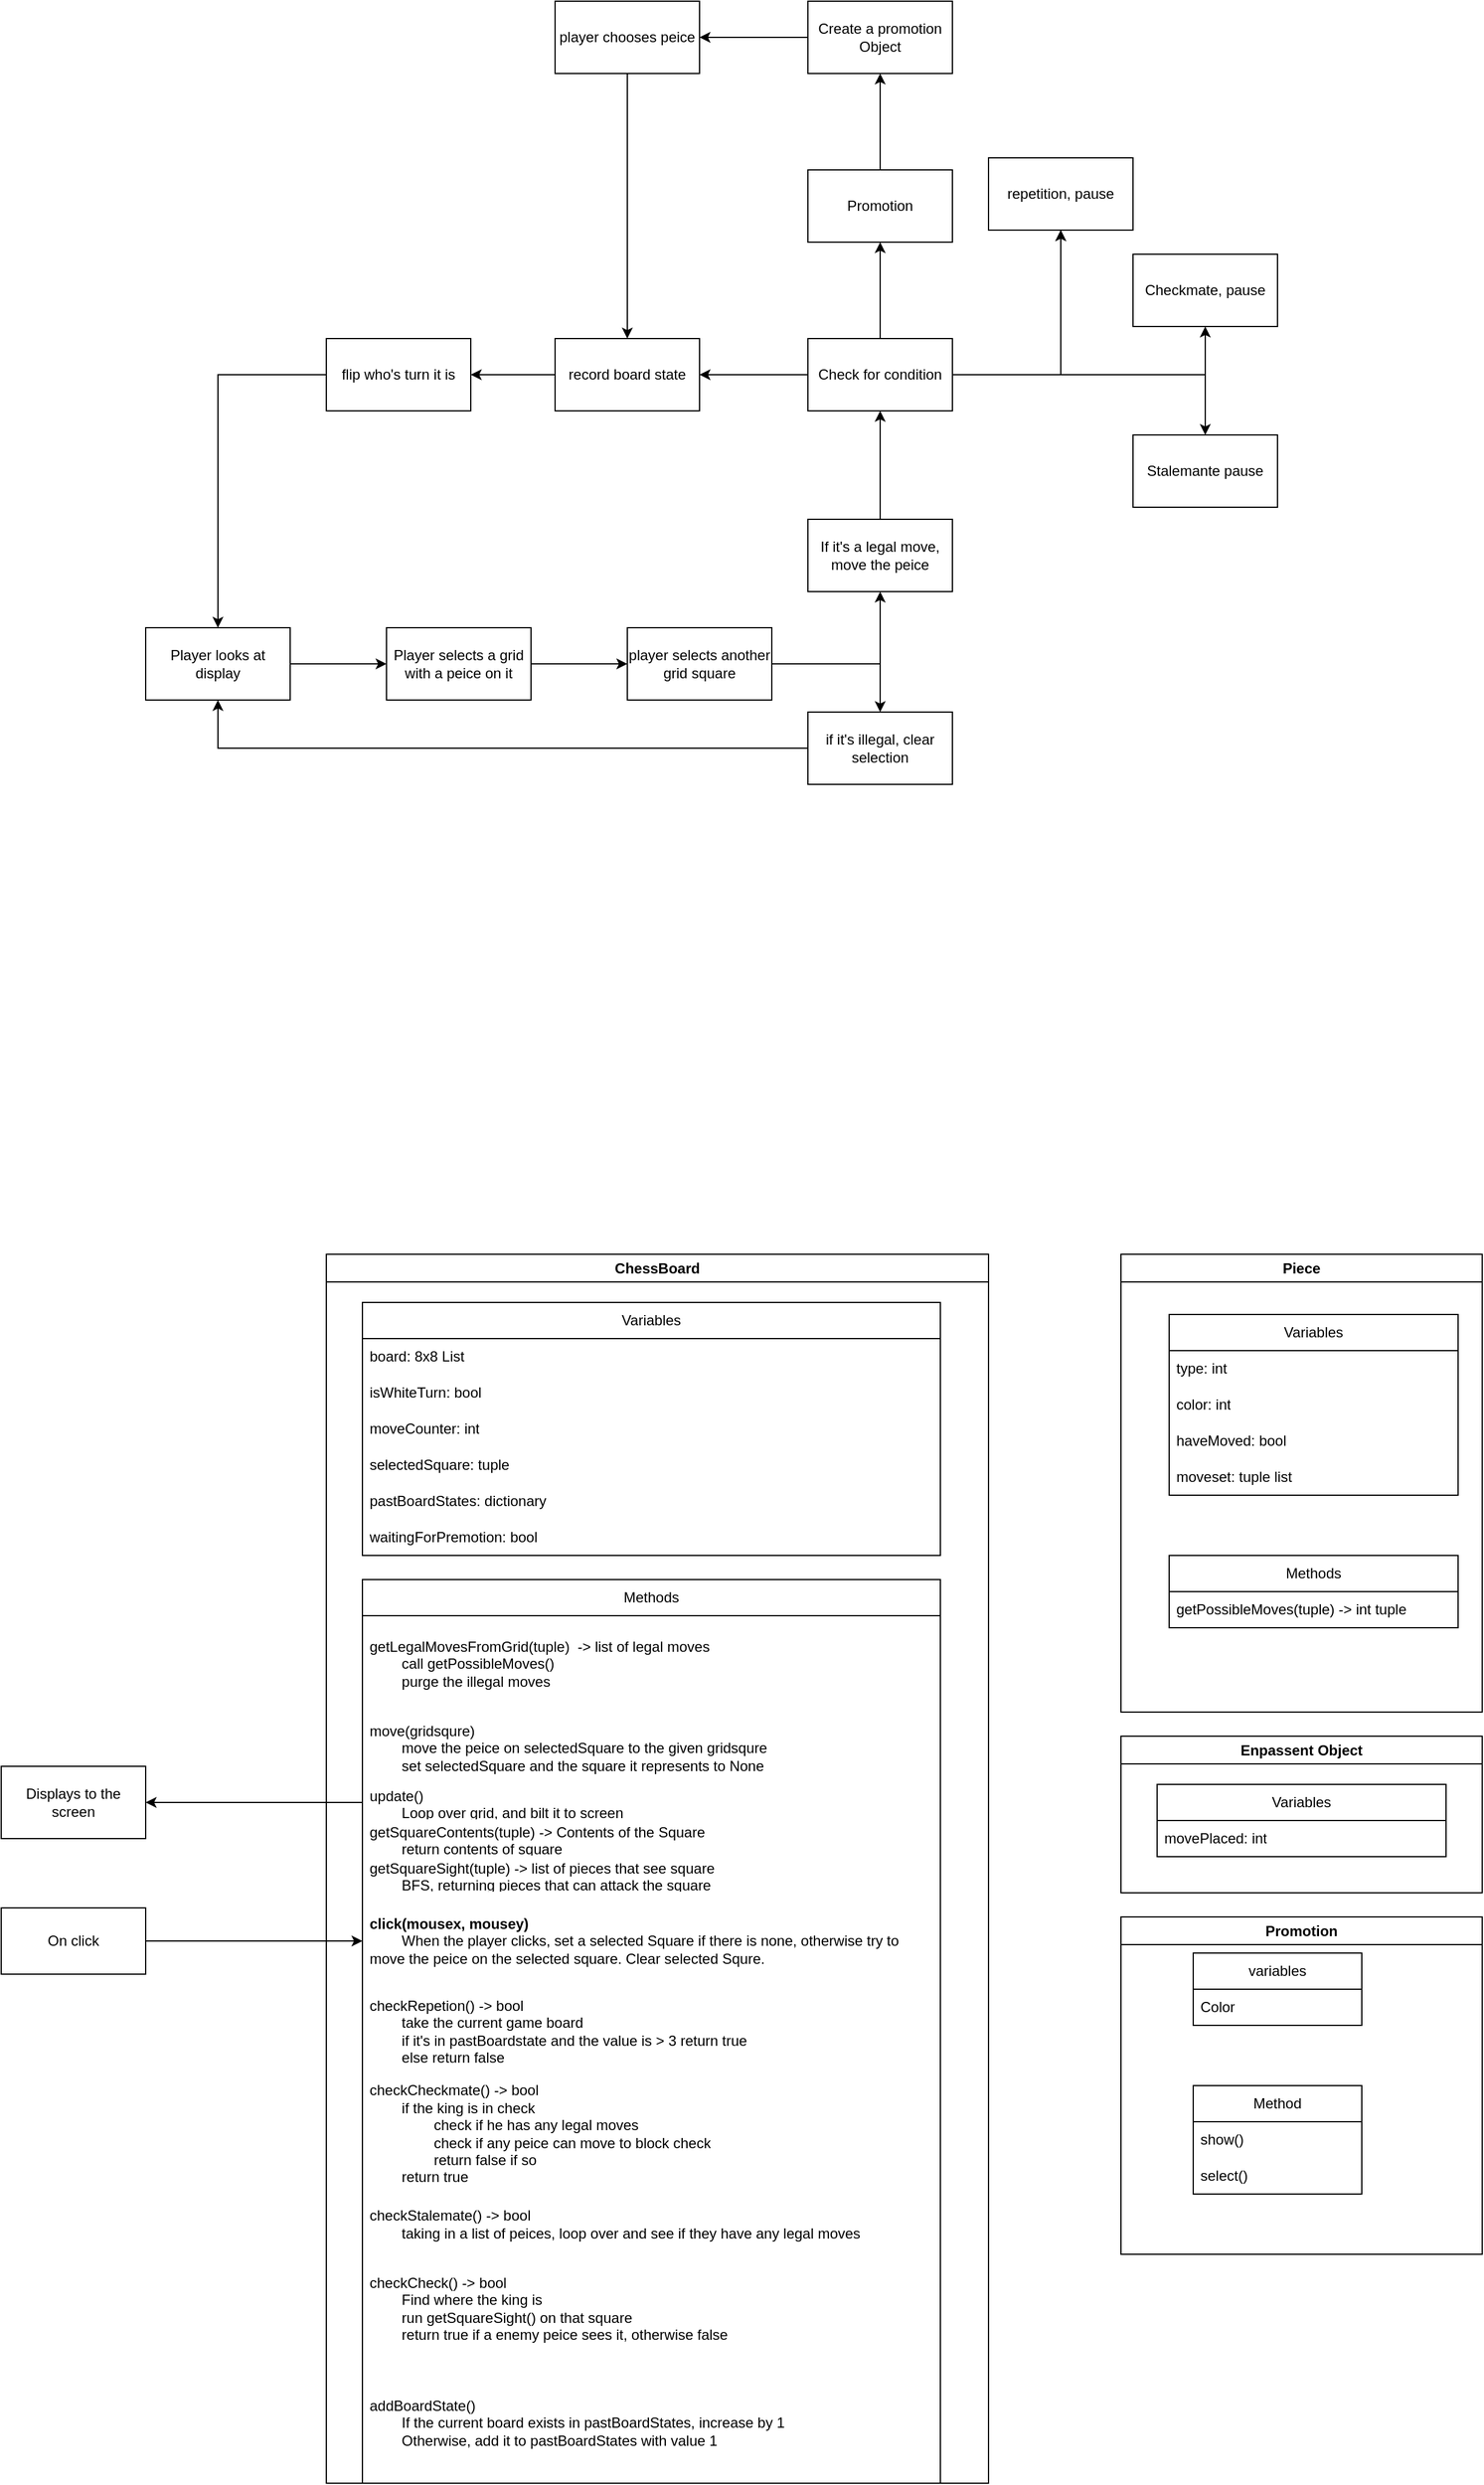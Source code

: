 <mxfile version="24.7.8">
  <diagram name="Page-1" id="t9a5m_bKD9C-yNpvmvKL">
    <mxGraphModel dx="2762" dy="2225" grid="1" gridSize="10" guides="1" tooltips="1" connect="1" arrows="1" fold="1" page="1" pageScale="1" pageWidth="850" pageHeight="1100" math="0" shadow="0">
      <root>
        <mxCell id="0" />
        <mxCell id="1" parent="0" />
        <mxCell id="ldxb-2AIBdacw099OIL1-1" value="ChessBoard" style="swimlane;whiteSpace=wrap;html=1;" parent="1" vertex="1">
          <mxGeometry x="20" y="130" width="550" height="1020" as="geometry" />
        </mxCell>
        <mxCell id="ldxb-2AIBdacw099OIL1-3" value="Variables" style="swimlane;fontStyle=0;childLayout=stackLayout;horizontal=1;startSize=30;horizontalStack=0;resizeParent=1;resizeParentMax=0;resizeLast=0;collapsible=1;marginBottom=0;whiteSpace=wrap;html=1;" parent="ldxb-2AIBdacw099OIL1-1" vertex="1">
          <mxGeometry x="30" y="40" width="480" height="210" as="geometry" />
        </mxCell>
        <mxCell id="ldxb-2AIBdacw099OIL1-4" value="&lt;span style=&quot;text-align: center;&quot;&gt;board: 8x8 List&lt;/span&gt;" style="text;strokeColor=none;fillColor=none;align=left;verticalAlign=middle;spacingLeft=4;spacingRight=4;overflow=hidden;points=[[0,0.5],[1,0.5]];portConstraint=eastwest;rotatable=0;whiteSpace=wrap;html=1;" parent="ldxb-2AIBdacw099OIL1-3" vertex="1">
          <mxGeometry y="30" width="480" height="30" as="geometry" />
        </mxCell>
        <mxCell id="ldxb-2AIBdacw099OIL1-5" value="isWhiteTurn: bool" style="text;strokeColor=none;fillColor=none;align=left;verticalAlign=middle;spacingLeft=4;spacingRight=4;overflow=hidden;points=[[0,0.5],[1,0.5]];portConstraint=eastwest;rotatable=0;whiteSpace=wrap;html=1;" parent="ldxb-2AIBdacw099OIL1-3" vertex="1">
          <mxGeometry y="60" width="480" height="30" as="geometry" />
        </mxCell>
        <mxCell id="-uUJqwtiMHV1rLsQDE5Y-2" value="moveCounter: int" style="text;strokeColor=none;fillColor=none;align=left;verticalAlign=middle;spacingLeft=4;spacingRight=4;overflow=hidden;points=[[0,0.5],[1,0.5]];portConstraint=eastwest;rotatable=0;whiteSpace=wrap;html=1;" parent="ldxb-2AIBdacw099OIL1-3" vertex="1">
          <mxGeometry y="90" width="480" height="30" as="geometry" />
        </mxCell>
        <mxCell id="Rdf7iIx9nlK6P8x9TiHN-3" value="selectedSquare: tuple" style="text;strokeColor=none;fillColor=none;align=left;verticalAlign=middle;spacingLeft=4;spacingRight=4;overflow=hidden;points=[[0,0.5],[1,0.5]];portConstraint=eastwest;rotatable=0;whiteSpace=wrap;html=1;" vertex="1" parent="ldxb-2AIBdacw099OIL1-3">
          <mxGeometry y="120" width="480" height="30" as="geometry" />
        </mxCell>
        <mxCell id="Rdf7iIx9nlK6P8x9TiHN-7" value="pastBoardStates: dictionary" style="text;strokeColor=none;fillColor=none;align=left;verticalAlign=middle;spacingLeft=4;spacingRight=4;overflow=hidden;points=[[0,0.5],[1,0.5]];portConstraint=eastwest;rotatable=0;whiteSpace=wrap;html=1;" vertex="1" parent="ldxb-2AIBdacw099OIL1-3">
          <mxGeometry y="150" width="480" height="30" as="geometry" />
        </mxCell>
        <mxCell id="Rdf7iIx9nlK6P8x9TiHN-54" value="waitingForPremotion: bool" style="text;strokeColor=none;fillColor=none;align=left;verticalAlign=middle;spacingLeft=4;spacingRight=4;overflow=hidden;points=[[0,0.5],[1,0.5]];portConstraint=eastwest;rotatable=0;whiteSpace=wrap;html=1;" vertex="1" parent="ldxb-2AIBdacw099OIL1-3">
          <mxGeometry y="180" width="480" height="30" as="geometry" />
        </mxCell>
        <mxCell id="ldxb-2AIBdacw099OIL1-7" value="Methods" style="swimlane;fontStyle=0;childLayout=stackLayout;horizontal=1;startSize=30;horizontalStack=0;resizeParent=1;resizeParentMax=0;resizeLast=0;collapsible=1;marginBottom=0;whiteSpace=wrap;html=1;" parent="ldxb-2AIBdacw099OIL1-1" vertex="1">
          <mxGeometry x="30" y="270" width="480" height="750" as="geometry" />
        </mxCell>
        <mxCell id="ldxb-2AIBdacw099OIL1-8" value="&lt;span style=&quot;text-align: center; text-wrap: nowrap;&quot;&gt;getLegalMovesFromGrid(tuple)&amp;nbsp; -&amp;gt; list of legal moves&lt;br&gt;&lt;/span&gt;&lt;span style=&quot;text-align: center;&quot;&gt;&lt;span style=&quot;white-space: pre;&quot;&gt;&#x9;&lt;/span&gt;call getPossibleMoves()&lt;br&gt;&lt;span style=&quot;white-space: pre;&quot;&gt;&#x9;&lt;/span&gt;purge the illegal moves&lt;br&gt;&lt;/span&gt;" style="text;strokeColor=none;fillColor=none;align=left;verticalAlign=middle;spacingLeft=4;spacingRight=4;overflow=hidden;points=[[0,0.5],[1,0.5]];portConstraint=eastwest;rotatable=0;whiteSpace=wrap;html=1;" parent="ldxb-2AIBdacw099OIL1-7" vertex="1">
          <mxGeometry y="30" width="480" height="80" as="geometry" />
        </mxCell>
        <mxCell id="-uUJqwtiMHV1rLsQDE5Y-7" value="move(gridsqure)&lt;br&gt;&lt;span style=&quot;white-space: pre;&quot;&gt;&#x9;&lt;/span&gt;move the peice on selectedSquare to the given gridsqure&lt;br&gt;&lt;span style=&quot;white-space: pre;&quot;&gt;&#x9;&lt;/span&gt;set selectedSquare&amp;nbsp;and the square it represents to None" style="text;strokeColor=none;fillColor=none;align=left;verticalAlign=middle;spacingLeft=4;spacingRight=4;overflow=hidden;points=[[0,0.5],[1,0.5]];portConstraint=eastwest;rotatable=0;whiteSpace=wrap;html=1;" parent="ldxb-2AIBdacw099OIL1-7" vertex="1">
          <mxGeometry y="110" width="480" height="60" as="geometry" />
        </mxCell>
        <mxCell id="-uUJqwtiMHV1rLsQDE5Y-6" value="update()&lt;br&gt;&lt;span style=&quot;white-space: pre;&quot;&gt;&#x9;&lt;/span&gt;Loop over grid, and bilt it to screen" style="text;strokeColor=none;fillColor=none;align=left;verticalAlign=middle;spacingLeft=4;spacingRight=4;overflow=hidden;points=[[0,0.5],[1,0.5]];portConstraint=eastwest;rotatable=0;whiteSpace=wrap;html=1;" parent="ldxb-2AIBdacw099OIL1-7" vertex="1">
          <mxGeometry y="170" width="480" height="30" as="geometry" />
        </mxCell>
        <mxCell id="-uUJqwtiMHV1rLsQDE5Y-21" value="getSquareContents(tuple) -&amp;gt; Contents of the Square&lt;span style=&quot;white-space: pre;&quot;&gt;&#x9;&lt;/span&gt;&lt;div&gt;&lt;span style=&quot;white-space: pre;&quot;&gt;&#x9;&lt;/span&gt;return contents of square&lt;br&gt;&lt;/div&gt;" style="text;strokeColor=none;fillColor=none;align=left;verticalAlign=middle;spacingLeft=4;spacingRight=4;overflow=hidden;points=[[0,0.5],[1,0.5]];portConstraint=eastwest;rotatable=0;whiteSpace=wrap;html=1;" parent="ldxb-2AIBdacw099OIL1-7" vertex="1">
          <mxGeometry y="200" width="480" height="30" as="geometry" />
        </mxCell>
        <mxCell id="-uUJqwtiMHV1rLsQDE5Y-22" value="getSquareSight(tuple) -&amp;gt; list of pieces that see square&lt;br&gt;&lt;span style=&quot;white-space: pre;&quot;&gt;&#x9;&lt;/span&gt;BFS, returning pieces that can attack the square" style="text;strokeColor=none;fillColor=none;align=left;verticalAlign=middle;spacingLeft=4;spacingRight=4;overflow=hidden;points=[[0,0.5],[1,0.5]];portConstraint=eastwest;rotatable=0;whiteSpace=wrap;html=1;" parent="ldxb-2AIBdacw099OIL1-7" vertex="1">
          <mxGeometry y="230" width="480" height="30" as="geometry" />
        </mxCell>
        <mxCell id="Rdf7iIx9nlK6P8x9TiHN-4" value="&lt;b&gt;click(mousex, mousey)&lt;br&gt;&lt;/b&gt;&lt;span style=&quot;text-align: center;&quot;&gt;&lt;span style=&quot;white-space: pre;&quot;&gt;&#x9;&lt;/span&gt;When the player clicks, set a selected Square if there is none, otherwise try to move the peice on the selected square. Clear selected Squre.&lt;/span&gt;" style="text;strokeColor=none;fillColor=none;align=left;verticalAlign=middle;spacingLeft=4;spacingRight=4;overflow=hidden;points=[[0,0.5],[1,0.5]];portConstraint=eastwest;rotatable=0;whiteSpace=wrap;html=1;" vertex="1" parent="ldxb-2AIBdacw099OIL1-7">
          <mxGeometry y="260" width="480" height="80" as="geometry" />
        </mxCell>
        <mxCell id="Rdf7iIx9nlK6P8x9TiHN-50" value="checkRepetion() -&amp;gt; bool&lt;div&gt;&lt;span style=&quot;white-space: pre;&quot;&gt;&#x9;&lt;/span&gt;take the current game board&lt;br&gt;&lt;span style=&quot;white-space: pre;&quot;&gt;&#x9;&lt;/span&gt;if it&#39;s in pastBoardstate and the value is &amp;gt; 3 return true&lt;br&gt;&lt;span style=&quot;white-space: pre;&quot;&gt;&#x9;&lt;/span&gt;else return false&lt;br&gt;&lt;/div&gt;" style="text;strokeColor=none;fillColor=none;align=left;verticalAlign=middle;spacingLeft=4;spacingRight=4;overflow=hidden;points=[[0,0.5],[1,0.5]];portConstraint=eastwest;rotatable=0;whiteSpace=wrap;html=1;" vertex="1" parent="ldxb-2AIBdacw099OIL1-7">
          <mxGeometry y="340" width="480" height="70" as="geometry" />
        </mxCell>
        <mxCell id="Rdf7iIx9nlK6P8x9TiHN-51" value="checkCheckmate() -&amp;gt; bool&lt;br&gt;&lt;span style=&quot;white-space: pre;&quot;&gt;&#x9;&lt;/span&gt;if the king is in check&lt;br&gt;&lt;span style=&quot;white-space: pre;&quot;&gt;&#x9;&lt;/span&gt;&lt;span style=&quot;white-space: pre;&quot;&gt;&#x9;&lt;/span&gt;check if he has any legal moves&lt;br&gt;&lt;span style=&quot;white-space: pre;&quot;&gt;&#x9;&lt;/span&gt;&lt;span style=&quot;white-space: pre;&quot;&gt;&#x9;&lt;/span&gt;check if any peice can move to block check&lt;div&gt;&lt;span style=&quot;white-space: pre;&quot;&gt;&#x9;&lt;/span&gt;&lt;span style=&quot;white-space: pre;&quot;&gt;&#x9;&lt;/span&gt;return false if so&lt;br&gt;&lt;span style=&quot;white-space: pre;&quot;&gt;&#x9;&lt;/span&gt;return true&amp;nbsp;&lt;/div&gt;" style="text;strokeColor=none;fillColor=none;align=left;verticalAlign=middle;spacingLeft=4;spacingRight=4;overflow=hidden;points=[[0,0.5],[1,0.5]];portConstraint=eastwest;rotatable=0;whiteSpace=wrap;html=1;" vertex="1" parent="ldxb-2AIBdacw099OIL1-7">
          <mxGeometry y="410" width="480" height="100" as="geometry" />
        </mxCell>
        <mxCell id="Rdf7iIx9nlK6P8x9TiHN-52" value="checkStalemate() -&amp;gt; bool&lt;br&gt;&lt;span style=&quot;white-space: pre;&quot;&gt;&#x9;&lt;/span&gt;taking in a list of peices, loop over and see if they have any legal moves&amp;nbsp;" style="text;strokeColor=none;fillColor=none;align=left;verticalAlign=middle;spacingLeft=4;spacingRight=4;overflow=hidden;points=[[0,0.5],[1,0.5]];portConstraint=eastwest;rotatable=0;whiteSpace=wrap;html=1;" vertex="1" parent="ldxb-2AIBdacw099OIL1-7">
          <mxGeometry y="510" width="480" height="50" as="geometry" />
        </mxCell>
        <mxCell id="Rdf7iIx9nlK6P8x9TiHN-53" value="checkCheck() -&amp;gt; bool&lt;br&gt;&lt;span style=&quot;white-space: pre;&quot;&gt;&#x9;&lt;/span&gt;Find where the king is&lt;br&gt;&lt;span style=&quot;white-space: pre;&quot;&gt;&#x9;&lt;/span&gt;run getSquareSight() on that square&lt;br&gt;&lt;span style=&quot;white-space: pre;&quot;&gt;&#x9;&lt;/span&gt;return true if a enemy peice sees it, otherwise false" style="text;strokeColor=none;fillColor=none;align=left;verticalAlign=middle;spacingLeft=4;spacingRight=4;overflow=hidden;points=[[0,0.5],[1,0.5]];portConstraint=eastwest;rotatable=0;whiteSpace=wrap;html=1;" vertex="1" parent="ldxb-2AIBdacw099OIL1-7">
          <mxGeometry y="560" width="480" height="90" as="geometry" />
        </mxCell>
        <mxCell id="Rdf7iIx9nlK6P8x9TiHN-55" value="addBoardState()&lt;div&gt;&lt;span style=&quot;white-space: pre;&quot;&gt;&#x9;&lt;/span&gt;If the current board exists in&amp;nbsp;&lt;span style=&quot;background-color: initial;&quot;&gt;pastBoardStates, increase by 1&lt;br&gt;&lt;/span&gt;&lt;span style=&quot;background-color: initial;&quot;&gt;&lt;span style=&quot;white-space: pre;&quot;&gt;&#x9;&lt;/span&gt;Otherwise, add it to&amp;nbsp;&lt;/span&gt;&lt;span style=&quot;background-color: initial;&quot;&gt;pastBoardStates with value 1&lt;/span&gt;&lt;/div&gt;" style="text;strokeColor=none;fillColor=none;align=left;verticalAlign=middle;spacingLeft=4;spacingRight=4;overflow=hidden;points=[[0,0.5],[1,0.5]];portConstraint=eastwest;rotatable=0;whiteSpace=wrap;html=1;" vertex="1" parent="ldxb-2AIBdacw099OIL1-7">
          <mxGeometry y="650" width="480" height="100" as="geometry" />
        </mxCell>
        <mxCell id="ldxb-2AIBdacw099OIL1-14" value="Piece" style="swimlane;whiteSpace=wrap;html=1;" parent="1" vertex="1">
          <mxGeometry x="680" y="130" width="300" height="380" as="geometry" />
        </mxCell>
        <mxCell id="ldxb-2AIBdacw099OIL1-16" value="Variables" style="swimlane;fontStyle=0;childLayout=stackLayout;horizontal=1;startSize=30;horizontalStack=0;resizeParent=1;resizeParentMax=0;resizeLast=0;collapsible=1;marginBottom=0;whiteSpace=wrap;html=1;" parent="ldxb-2AIBdacw099OIL1-14" vertex="1">
          <mxGeometry x="40" y="50" width="240" height="150" as="geometry">
            <mxRectangle x="50" y="40" width="90" height="30" as="alternateBounds" />
          </mxGeometry>
        </mxCell>
        <mxCell id="ldxb-2AIBdacw099OIL1-17" value="type: int" style="text;strokeColor=none;fillColor=none;align=left;verticalAlign=middle;spacingLeft=4;spacingRight=4;overflow=hidden;points=[[0,0.5],[1,0.5]];portConstraint=eastwest;rotatable=0;whiteSpace=wrap;html=1;" parent="ldxb-2AIBdacw099OIL1-16" vertex="1">
          <mxGeometry y="30" width="240" height="30" as="geometry" />
        </mxCell>
        <mxCell id="ldxb-2AIBdacw099OIL1-23" value="color: int" style="text;strokeColor=none;fillColor=none;align=left;verticalAlign=middle;spacingLeft=4;spacingRight=4;overflow=hidden;points=[[0,0.5],[1,0.5]];portConstraint=eastwest;rotatable=0;whiteSpace=wrap;html=1;" parent="ldxb-2AIBdacw099OIL1-16" vertex="1">
          <mxGeometry y="60" width="240" height="30" as="geometry" />
        </mxCell>
        <mxCell id="ldxb-2AIBdacw099OIL1-36" value="haveMoved: bool" style="text;strokeColor=none;fillColor=none;align=left;verticalAlign=middle;spacingLeft=4;spacingRight=4;overflow=hidden;points=[[0,0.5],[1,0.5]];portConstraint=eastwest;rotatable=0;whiteSpace=wrap;html=1;" parent="ldxb-2AIBdacw099OIL1-16" vertex="1">
          <mxGeometry y="90" width="240" height="30" as="geometry" />
        </mxCell>
        <mxCell id="-uUJqwtiMHV1rLsQDE5Y-1" value="moveset: tuple list" style="text;strokeColor=none;fillColor=none;align=left;verticalAlign=middle;spacingLeft=4;spacingRight=4;overflow=hidden;points=[[0,0.5],[1,0.5]];portConstraint=eastwest;rotatable=0;whiteSpace=wrap;html=1;" parent="ldxb-2AIBdacw099OIL1-16" vertex="1">
          <mxGeometry y="120" width="240" height="30" as="geometry" />
        </mxCell>
        <mxCell id="ldxb-2AIBdacw099OIL1-20" value="Methods" style="swimlane;fontStyle=0;childLayout=stackLayout;horizontal=1;startSize=30;horizontalStack=0;resizeParent=1;resizeParentMax=0;resizeLast=0;collapsible=1;marginBottom=0;whiteSpace=wrap;html=1;" parent="ldxb-2AIBdacw099OIL1-14" vertex="1">
          <mxGeometry x="40" y="250" width="240" height="60" as="geometry" />
        </mxCell>
        <mxCell id="ldxb-2AIBdacw099OIL1-21" value="getPossibleMoves(&lt;span style=&quot;text-align: center; text-wrap: nowrap;&quot;&gt;tuple&lt;/span&gt;) -&amp;gt; int tuple" style="text;strokeColor=none;fillColor=none;align=left;verticalAlign=middle;spacingLeft=4;spacingRight=4;overflow=hidden;points=[[0,0.5],[1,0.5]];portConstraint=eastwest;rotatable=0;whiteSpace=wrap;html=1;" parent="ldxb-2AIBdacw099OIL1-20" vertex="1">
          <mxGeometry y="30" width="240" height="30" as="geometry" />
        </mxCell>
        <mxCell id="-uUJqwtiMHV1rLsQDE5Y-12" value="Enpassent Object" style="swimlane;whiteSpace=wrap;html=1;" parent="1" vertex="1">
          <mxGeometry x="680" y="530" width="300" height="130" as="geometry" />
        </mxCell>
        <mxCell id="-uUJqwtiMHV1rLsQDE5Y-13" value="Variables" style="swimlane;fontStyle=0;childLayout=stackLayout;horizontal=1;startSize=30;horizontalStack=0;resizeParent=1;resizeParentMax=0;resizeLast=0;collapsible=1;marginBottom=0;whiteSpace=wrap;html=1;" parent="-uUJqwtiMHV1rLsQDE5Y-12" vertex="1">
          <mxGeometry x="30" y="40" width="240" height="60" as="geometry">
            <mxRectangle x="50" y="40" width="90" height="30" as="alternateBounds" />
          </mxGeometry>
        </mxCell>
        <mxCell id="-uUJqwtiMHV1rLsQDE5Y-14" value="movePlaced: int" style="text;strokeColor=none;fillColor=none;align=left;verticalAlign=middle;spacingLeft=4;spacingRight=4;overflow=hidden;points=[[0,0.5],[1,0.5]];portConstraint=eastwest;rotatable=0;whiteSpace=wrap;html=1;" parent="-uUJqwtiMHV1rLsQDE5Y-13" vertex="1">
          <mxGeometry y="30" width="240" height="30" as="geometry" />
        </mxCell>
        <mxCell id="Rdf7iIx9nlK6P8x9TiHN-2" value="" style="edgeStyle=orthogonalEdgeStyle;rounded=0;orthogonalLoop=1;jettySize=auto;html=1;entryX=0;entryY=0.5;entryDx=0;entryDy=0;startArrow=classic;startFill=1;endArrow=none;endFill=0;" edge="1" parent="1" source="Rdf7iIx9nlK6P8x9TiHN-1" target="-uUJqwtiMHV1rLsQDE5Y-6">
          <mxGeometry relative="1" as="geometry" />
        </mxCell>
        <mxCell id="Rdf7iIx9nlK6P8x9TiHN-1" value="Displays to the screen" style="rounded=0;whiteSpace=wrap;html=1;" vertex="1" parent="1">
          <mxGeometry x="-250" y="555" width="120" height="60" as="geometry" />
        </mxCell>
        <mxCell id="Rdf7iIx9nlK6P8x9TiHN-6" value="" style="edgeStyle=orthogonalEdgeStyle;rounded=0;orthogonalLoop=1;jettySize=auto;html=1;" edge="1" parent="1" source="Rdf7iIx9nlK6P8x9TiHN-5" target="Rdf7iIx9nlK6P8x9TiHN-4">
          <mxGeometry relative="1" as="geometry" />
        </mxCell>
        <mxCell id="Rdf7iIx9nlK6P8x9TiHN-5" value="On click" style="rounded=0;whiteSpace=wrap;html=1;" vertex="1" parent="1">
          <mxGeometry x="-250" y="672.5" width="120" height="55" as="geometry" />
        </mxCell>
        <mxCell id="Rdf7iIx9nlK6P8x9TiHN-8" value="Promotion" style="swimlane;whiteSpace=wrap;html=1;" vertex="1" parent="1">
          <mxGeometry x="680" y="680" width="300" height="280" as="geometry" />
        </mxCell>
        <mxCell id="Rdf7iIx9nlK6P8x9TiHN-13" value="Method" style="swimlane;fontStyle=0;childLayout=stackLayout;horizontal=1;startSize=30;horizontalStack=0;resizeParent=1;resizeParentMax=0;resizeLast=0;collapsible=1;marginBottom=0;whiteSpace=wrap;html=1;" vertex="1" parent="Rdf7iIx9nlK6P8x9TiHN-8">
          <mxGeometry x="60" y="140" width="140" height="90" as="geometry" />
        </mxCell>
        <mxCell id="Rdf7iIx9nlK6P8x9TiHN-14" value="show()" style="text;strokeColor=none;fillColor=none;align=left;verticalAlign=middle;spacingLeft=4;spacingRight=4;overflow=hidden;points=[[0,0.5],[1,0.5]];portConstraint=eastwest;rotatable=0;whiteSpace=wrap;html=1;" vertex="1" parent="Rdf7iIx9nlK6P8x9TiHN-13">
          <mxGeometry y="30" width="140" height="30" as="geometry" />
        </mxCell>
        <mxCell id="Rdf7iIx9nlK6P8x9TiHN-15" value="select()" style="text;strokeColor=none;fillColor=none;align=left;verticalAlign=middle;spacingLeft=4;spacingRight=4;overflow=hidden;points=[[0,0.5],[1,0.5]];portConstraint=eastwest;rotatable=0;whiteSpace=wrap;html=1;" vertex="1" parent="Rdf7iIx9nlK6P8x9TiHN-13">
          <mxGeometry y="60" width="140" height="30" as="geometry" />
        </mxCell>
        <mxCell id="Rdf7iIx9nlK6P8x9TiHN-9" value="variables" style="swimlane;fontStyle=0;childLayout=stackLayout;horizontal=1;startSize=30;horizontalStack=0;resizeParent=1;resizeParentMax=0;resizeLast=0;collapsible=1;marginBottom=0;whiteSpace=wrap;html=1;" vertex="1" parent="Rdf7iIx9nlK6P8x9TiHN-8">
          <mxGeometry x="60" y="30" width="140" height="60" as="geometry" />
        </mxCell>
        <mxCell id="Rdf7iIx9nlK6P8x9TiHN-10" value="Color" style="text;strokeColor=none;fillColor=none;align=left;verticalAlign=middle;spacingLeft=4;spacingRight=4;overflow=hidden;points=[[0,0.5],[1,0.5]];portConstraint=eastwest;rotatable=0;whiteSpace=wrap;html=1;" vertex="1" parent="Rdf7iIx9nlK6P8x9TiHN-9">
          <mxGeometry y="30" width="140" height="30" as="geometry" />
        </mxCell>
        <mxCell id="Rdf7iIx9nlK6P8x9TiHN-19" value="" style="edgeStyle=orthogonalEdgeStyle;rounded=0;orthogonalLoop=1;jettySize=auto;html=1;" edge="1" parent="1" source="Rdf7iIx9nlK6P8x9TiHN-17" target="Rdf7iIx9nlK6P8x9TiHN-18">
          <mxGeometry relative="1" as="geometry" />
        </mxCell>
        <mxCell id="Rdf7iIx9nlK6P8x9TiHN-17" value="Player looks at display" style="rounded=0;whiteSpace=wrap;html=1;" vertex="1" parent="1">
          <mxGeometry x="-130" y="-390" width="120" height="60" as="geometry" />
        </mxCell>
        <mxCell id="Rdf7iIx9nlK6P8x9TiHN-21" value="" style="edgeStyle=orthogonalEdgeStyle;rounded=0;orthogonalLoop=1;jettySize=auto;html=1;" edge="1" parent="1" source="Rdf7iIx9nlK6P8x9TiHN-18" target="Rdf7iIx9nlK6P8x9TiHN-20">
          <mxGeometry relative="1" as="geometry" />
        </mxCell>
        <mxCell id="Rdf7iIx9nlK6P8x9TiHN-18" value="Player selects a grid with a peice on it" style="whiteSpace=wrap;html=1;rounded=0;" vertex="1" parent="1">
          <mxGeometry x="70" y="-390" width="120" height="60" as="geometry" />
        </mxCell>
        <mxCell id="Rdf7iIx9nlK6P8x9TiHN-23" value="" style="edgeStyle=orthogonalEdgeStyle;rounded=0;orthogonalLoop=1;jettySize=auto;html=1;entryX=0.5;entryY=0;entryDx=0;entryDy=0;" edge="1" parent="1" source="Rdf7iIx9nlK6P8x9TiHN-20" target="Rdf7iIx9nlK6P8x9TiHN-24">
          <mxGeometry relative="1" as="geometry" />
        </mxCell>
        <mxCell id="Rdf7iIx9nlK6P8x9TiHN-20" value="player selects another grid square" style="whiteSpace=wrap;html=1;rounded=0;" vertex="1" parent="1">
          <mxGeometry x="270" y="-390" width="120" height="60" as="geometry" />
        </mxCell>
        <mxCell id="Rdf7iIx9nlK6P8x9TiHN-28" value="" style="edgeStyle=orthogonalEdgeStyle;rounded=0;orthogonalLoop=1;jettySize=auto;html=1;" edge="1" parent="1" source="Rdf7iIx9nlK6P8x9TiHN-22" target="Rdf7iIx9nlK6P8x9TiHN-27">
          <mxGeometry relative="1" as="geometry" />
        </mxCell>
        <mxCell id="Rdf7iIx9nlK6P8x9TiHN-22" value="If it&#39;s a legal move, move the peice" style="whiteSpace=wrap;html=1;rounded=0;" vertex="1" parent="1">
          <mxGeometry x="420" y="-480" width="120" height="60" as="geometry" />
        </mxCell>
        <mxCell id="Rdf7iIx9nlK6P8x9TiHN-24" value="if it&#39;s illegal, clear selection" style="rounded=0;whiteSpace=wrap;html=1;" vertex="1" parent="1">
          <mxGeometry x="420" y="-320" width="120" height="60" as="geometry" />
        </mxCell>
        <mxCell id="Rdf7iIx9nlK6P8x9TiHN-25" value="" style="endArrow=classic;html=1;rounded=0;exitX=1;exitY=0.5;exitDx=0;exitDy=0;entryX=0.5;entryY=1;entryDx=0;entryDy=0;" edge="1" parent="1" source="Rdf7iIx9nlK6P8x9TiHN-20" target="Rdf7iIx9nlK6P8x9TiHN-22">
          <mxGeometry width="50" height="50" relative="1" as="geometry">
            <mxPoint x="460" y="-220" as="sourcePoint" />
            <mxPoint x="510" y="-270" as="targetPoint" />
            <Array as="points">
              <mxPoint x="480" y="-360" />
            </Array>
          </mxGeometry>
        </mxCell>
        <mxCell id="Rdf7iIx9nlK6P8x9TiHN-26" value="" style="endArrow=classic;html=1;rounded=0;exitX=0;exitY=0.5;exitDx=0;exitDy=0;entryX=0.5;entryY=1;entryDx=0;entryDy=0;" edge="1" parent="1" source="Rdf7iIx9nlK6P8x9TiHN-24" target="Rdf7iIx9nlK6P8x9TiHN-17">
          <mxGeometry width="50" height="50" relative="1" as="geometry">
            <mxPoint x="460" y="-220" as="sourcePoint" />
            <mxPoint x="490" y="-100" as="targetPoint" />
            <Array as="points">
              <mxPoint x="-70" y="-290" />
            </Array>
          </mxGeometry>
        </mxCell>
        <mxCell id="Rdf7iIx9nlK6P8x9TiHN-30" value="" style="edgeStyle=orthogonalEdgeStyle;rounded=0;orthogonalLoop=1;jettySize=auto;html=1;entryX=1;entryY=0.5;entryDx=0;entryDy=0;" edge="1" parent="1" source="Rdf7iIx9nlK6P8x9TiHN-27" target="Rdf7iIx9nlK6P8x9TiHN-36">
          <mxGeometry relative="1" as="geometry" />
        </mxCell>
        <mxCell id="Rdf7iIx9nlK6P8x9TiHN-33" value="" style="edgeStyle=orthogonalEdgeStyle;rounded=0;orthogonalLoop=1;jettySize=auto;html=1;" edge="1" parent="1" source="Rdf7iIx9nlK6P8x9TiHN-27" target="Rdf7iIx9nlK6P8x9TiHN-32">
          <mxGeometry relative="1" as="geometry" />
        </mxCell>
        <mxCell id="Rdf7iIx9nlK6P8x9TiHN-35" value="" style="edgeStyle=orthogonalEdgeStyle;rounded=0;orthogonalLoop=1;jettySize=auto;html=1;" edge="1" parent="1" source="Rdf7iIx9nlK6P8x9TiHN-27" target="Rdf7iIx9nlK6P8x9TiHN-34">
          <mxGeometry relative="1" as="geometry" />
        </mxCell>
        <mxCell id="Rdf7iIx9nlK6P8x9TiHN-40" value="" style="edgeStyle=orthogonalEdgeStyle;rounded=0;orthogonalLoop=1;jettySize=auto;html=1;" edge="1" parent="1" source="Rdf7iIx9nlK6P8x9TiHN-27" target="Rdf7iIx9nlK6P8x9TiHN-39">
          <mxGeometry relative="1" as="geometry" />
        </mxCell>
        <mxCell id="Rdf7iIx9nlK6P8x9TiHN-41" value="" style="edgeStyle=orthogonalEdgeStyle;rounded=0;orthogonalLoop=1;jettySize=auto;html=1;" edge="1" parent="1" source="Rdf7iIx9nlK6P8x9TiHN-27" target="Rdf7iIx9nlK6P8x9TiHN-39">
          <mxGeometry relative="1" as="geometry" />
        </mxCell>
        <mxCell id="Rdf7iIx9nlK6P8x9TiHN-43" value="" style="edgeStyle=orthogonalEdgeStyle;rounded=0;orthogonalLoop=1;jettySize=auto;html=1;" edge="1" parent="1" source="Rdf7iIx9nlK6P8x9TiHN-27" target="Rdf7iIx9nlK6P8x9TiHN-42">
          <mxGeometry relative="1" as="geometry" />
        </mxCell>
        <mxCell id="Rdf7iIx9nlK6P8x9TiHN-27" value="Check for condition" style="whiteSpace=wrap;html=1;rounded=0;" vertex="1" parent="1">
          <mxGeometry x="420" y="-630" width="120" height="60" as="geometry" />
        </mxCell>
        <mxCell id="Rdf7iIx9nlK6P8x9TiHN-29" value="flip who&#39;s turn it is" style="whiteSpace=wrap;html=1;rounded=0;" vertex="1" parent="1">
          <mxGeometry x="20" y="-630" width="120" height="60" as="geometry" />
        </mxCell>
        <mxCell id="Rdf7iIx9nlK6P8x9TiHN-31" value="" style="endArrow=classic;html=1;rounded=0;exitX=0;exitY=0.5;exitDx=0;exitDy=0;entryX=0.5;entryY=0;entryDx=0;entryDy=0;" edge="1" parent="1" source="Rdf7iIx9nlK6P8x9TiHN-29" target="Rdf7iIx9nlK6P8x9TiHN-17">
          <mxGeometry width="50" height="50" relative="1" as="geometry">
            <mxPoint x="190" y="-550" as="sourcePoint" />
            <mxPoint x="400" y="-350" as="targetPoint" />
            <Array as="points">
              <mxPoint x="-70" y="-600" />
            </Array>
          </mxGeometry>
        </mxCell>
        <mxCell id="Rdf7iIx9nlK6P8x9TiHN-32" value="Checkmate, pause" style="whiteSpace=wrap;html=1;rounded=0;" vertex="1" parent="1">
          <mxGeometry x="690" y="-700" width="120" height="60" as="geometry" />
        </mxCell>
        <mxCell id="Rdf7iIx9nlK6P8x9TiHN-34" value="Stalemante pause" style="whiteSpace=wrap;html=1;rounded=0;" vertex="1" parent="1">
          <mxGeometry x="690" y="-550" width="120" height="60" as="geometry" />
        </mxCell>
        <mxCell id="Rdf7iIx9nlK6P8x9TiHN-38" value="" style="edgeStyle=orthogonalEdgeStyle;rounded=0;orthogonalLoop=1;jettySize=auto;html=1;" edge="1" parent="1" source="Rdf7iIx9nlK6P8x9TiHN-36" target="Rdf7iIx9nlK6P8x9TiHN-29">
          <mxGeometry relative="1" as="geometry" />
        </mxCell>
        <mxCell id="Rdf7iIx9nlK6P8x9TiHN-36" value="record board state" style="whiteSpace=wrap;html=1;rounded=0;" vertex="1" parent="1">
          <mxGeometry x="210" y="-630" width="120" height="60" as="geometry" />
        </mxCell>
        <mxCell id="Rdf7iIx9nlK6P8x9TiHN-39" value="repetition, pause" style="whiteSpace=wrap;html=1;rounded=0;" vertex="1" parent="1">
          <mxGeometry x="570" y="-780" width="120" height="60" as="geometry" />
        </mxCell>
        <mxCell id="Rdf7iIx9nlK6P8x9TiHN-45" value="" style="edgeStyle=orthogonalEdgeStyle;rounded=0;orthogonalLoop=1;jettySize=auto;html=1;" edge="1" parent="1" source="Rdf7iIx9nlK6P8x9TiHN-42" target="Rdf7iIx9nlK6P8x9TiHN-44">
          <mxGeometry relative="1" as="geometry" />
        </mxCell>
        <mxCell id="Rdf7iIx9nlK6P8x9TiHN-42" value="Promotion" style="whiteSpace=wrap;html=1;rounded=0;" vertex="1" parent="1">
          <mxGeometry x="420" y="-770" width="120" height="60" as="geometry" />
        </mxCell>
        <mxCell id="Rdf7iIx9nlK6P8x9TiHN-47" value="" style="edgeStyle=orthogonalEdgeStyle;rounded=0;orthogonalLoop=1;jettySize=auto;html=1;" edge="1" parent="1" source="Rdf7iIx9nlK6P8x9TiHN-44" target="Rdf7iIx9nlK6P8x9TiHN-46">
          <mxGeometry relative="1" as="geometry" />
        </mxCell>
        <mxCell id="Rdf7iIx9nlK6P8x9TiHN-44" value="Create a promotion Object" style="whiteSpace=wrap;html=1;rounded=0;" vertex="1" parent="1">
          <mxGeometry x="420" y="-910" width="120" height="60" as="geometry" />
        </mxCell>
        <mxCell id="Rdf7iIx9nlK6P8x9TiHN-49" value="" style="edgeStyle=orthogonalEdgeStyle;rounded=0;orthogonalLoop=1;jettySize=auto;html=1;entryX=0.5;entryY=0;entryDx=0;entryDy=0;" edge="1" parent="1" source="Rdf7iIx9nlK6P8x9TiHN-46" target="Rdf7iIx9nlK6P8x9TiHN-36">
          <mxGeometry relative="1" as="geometry">
            <mxPoint x="280" y="-770" as="targetPoint" />
          </mxGeometry>
        </mxCell>
        <mxCell id="Rdf7iIx9nlK6P8x9TiHN-46" value="player chooses peice" style="whiteSpace=wrap;html=1;rounded=0;" vertex="1" parent="1">
          <mxGeometry x="210" y="-910" width="120" height="60" as="geometry" />
        </mxCell>
      </root>
    </mxGraphModel>
  </diagram>
</mxfile>
